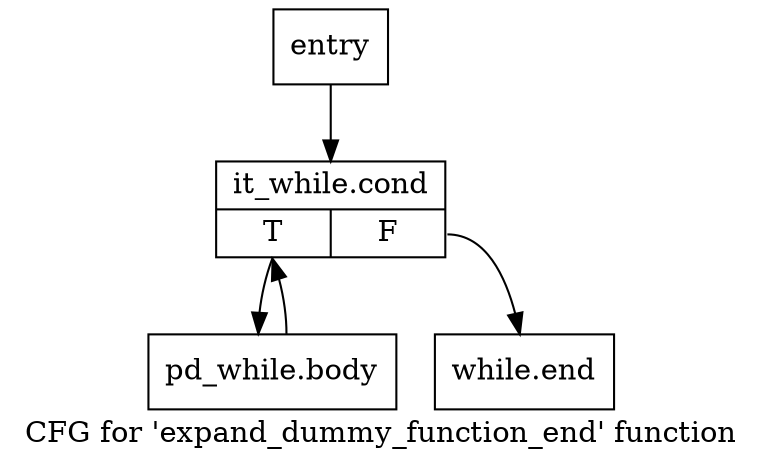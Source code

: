 digraph "CFG for 'expand_dummy_function_end' function" {
	label="CFG for 'expand_dummy_function_end' function";

	Node0x4c72ce0 [shape=record,label="{entry}"];
	Node0x4c72ce0 -> Node0x4c72d30;
	Node0x4c72d30 [shape=record,label="{it_while.cond|{<s0>T|<s1>F}}"];
	Node0x4c72d30:s0 -> Node0x4c72d80;
	Node0x4c72d30:s1 -> Node0x4c72dd0;
	Node0x4c72d80 [shape=record,label="{pd_while.body}"];
	Node0x4c72d80 -> Node0x4c72d30;
	Node0x4c72dd0 [shape=record,label="{while.end}"];
}
